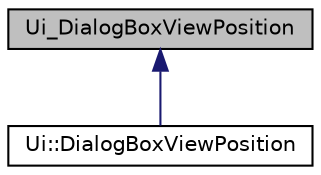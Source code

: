 digraph "Ui_DialogBoxViewPosition"
{
  edge [fontname="Helvetica",fontsize="10",labelfontname="Helvetica",labelfontsize="10"];
  node [fontname="Helvetica",fontsize="10",shape=record];
  Node0 [label="Ui_DialogBoxViewPosition",height=0.2,width=0.4,color="black", fillcolor="grey75", style="filled", fontcolor="black"];
  Node0 -> Node1 [dir="back",color="midnightblue",fontsize="10",style="solid",fontname="Helvetica"];
  Node1 [label="Ui::DialogBoxViewPosition",height=0.2,width=0.4,color="black", fillcolor="white", style="filled",URL="$class_ui_1_1_dialog_box_view_position.html"];
}
